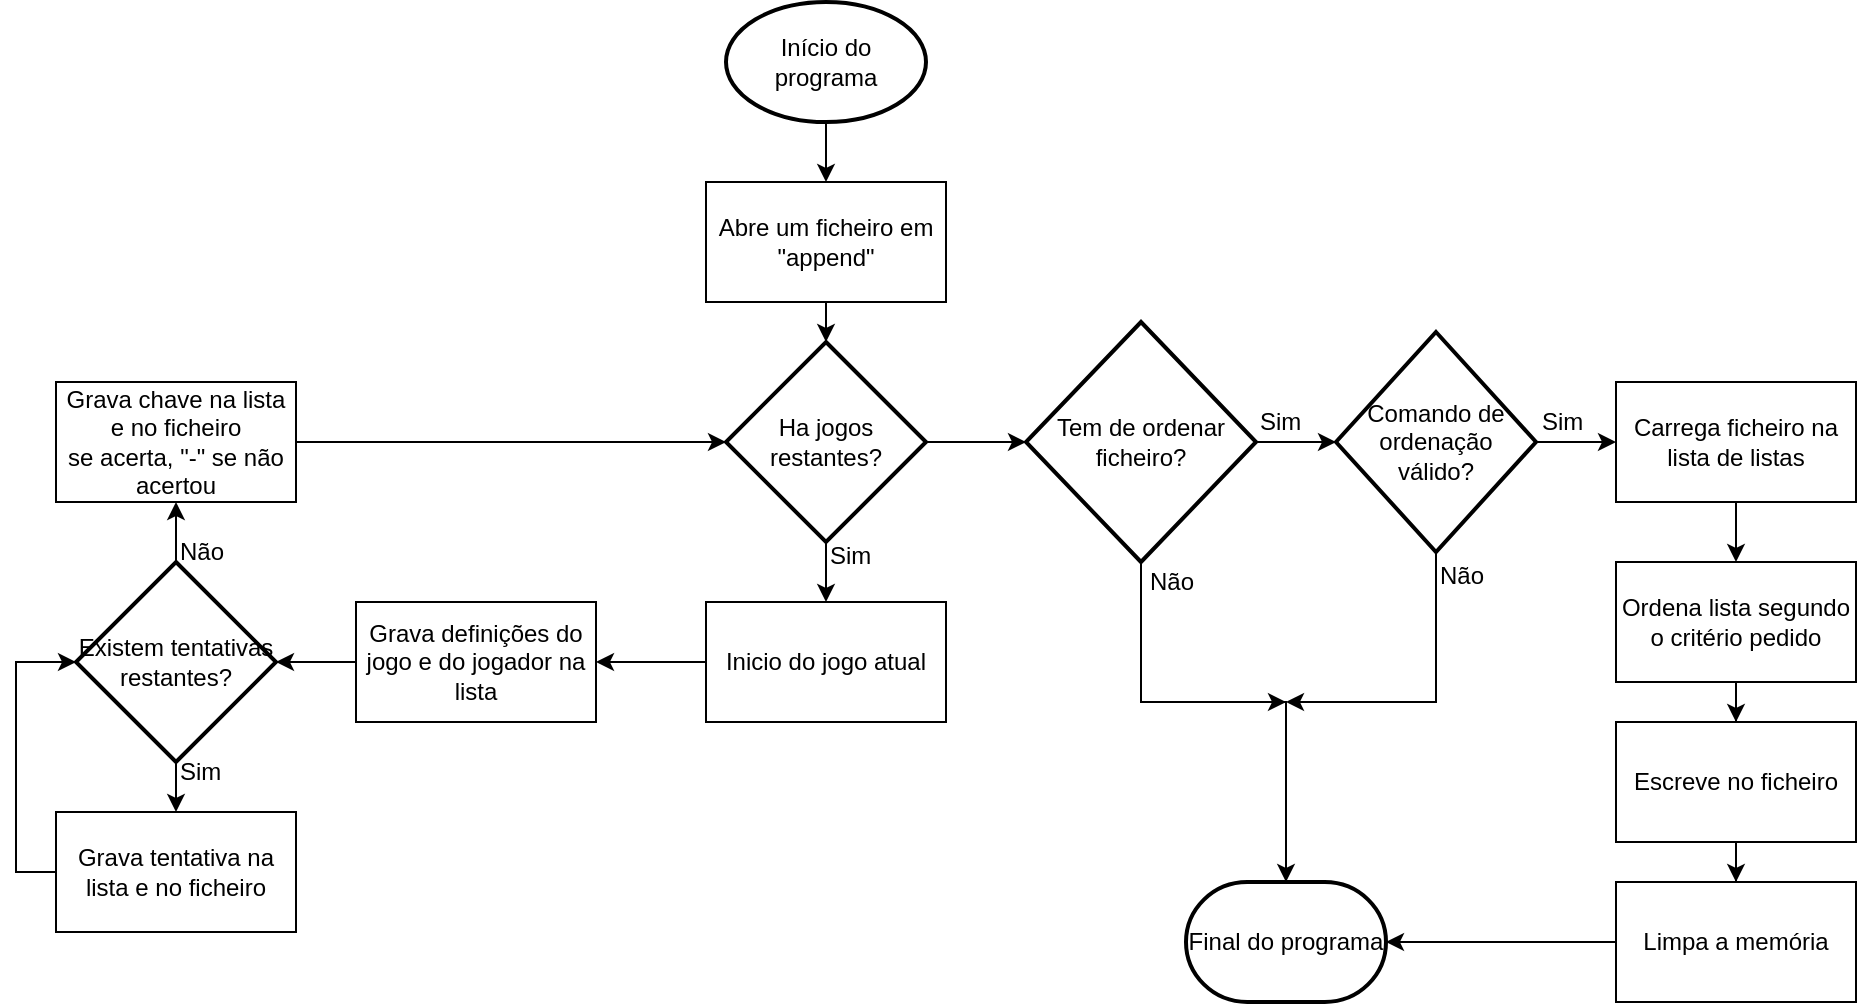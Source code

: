 <mxfile version="10.6.8" type="device"><diagram id="uLj3AfKqxtZsY_fLGoGD" name="Page-1"><mxGraphModel dx="1200" dy="1559" grid="1" gridSize="10" guides="1" tooltips="1" connect="1" arrows="1" fold="1" page="1" pageScale="1" pageWidth="1100" pageHeight="850" math="0" shadow="0"><root><mxCell id="0"/><mxCell id="1" parent="0"/><mxCell id="b0vu9UNq8JYacKCGojB9-38" value="" style="edgeStyle=orthogonalEdgeStyle;rounded=0;orthogonalLoop=1;jettySize=auto;html=1;" parent="1" source="b0vu9UNq8JYacKCGojB9-2" target="b0vu9UNq8JYacKCGojB9-12" edge="1"><mxGeometry relative="1" as="geometry"/></mxCell><mxCell id="b0vu9UNq8JYacKCGojB9-2" value="Início do programa" style="strokeWidth=2;html=1;shape=mxgraph.flowchart.start_1;whiteSpace=wrap;" parent="1" vertex="1"><mxGeometry x="370" y="-40" width="100" height="60" as="geometry"/></mxCell><mxCell id="b0vu9UNq8JYacKCGojB9-18" value="" style="edgeStyle=orthogonalEdgeStyle;rounded=0;orthogonalLoop=1;jettySize=auto;html=1;" parent="1" source="b0vu9UNq8JYacKCGojB9-3" target="b0vu9UNq8JYacKCGojB9-5" edge="1"><mxGeometry relative="1" as="geometry"/></mxCell><mxCell id="b0vu9UNq8JYacKCGojB9-3" value="Inicio do jogo atual" style="rounded=0;whiteSpace=wrap;html=1;" parent="1" vertex="1"><mxGeometry x="360" y="260" width="120" height="60" as="geometry"/></mxCell><mxCell id="b0vu9UNq8JYacKCGojB9-19" value="" style="edgeStyle=orthogonalEdgeStyle;rounded=0;orthogonalLoop=1;jettySize=auto;html=1;" parent="1" source="b0vu9UNq8JYacKCGojB9-5" target="b0vu9UNq8JYacKCGojB9-7" edge="1"><mxGeometry relative="1" as="geometry"/></mxCell><mxCell id="b0vu9UNq8JYacKCGojB9-5" value="Grava definições do jogo e do jogador na lista" style="rounded=0;whiteSpace=wrap;html=1;" parent="1" vertex="1"><mxGeometry x="185" y="260" width="120" height="60" as="geometry"/></mxCell><mxCell id="b0vu9UNq8JYacKCGojB9-21" value="" style="edgeStyle=orthogonalEdgeStyle;rounded=0;orthogonalLoop=1;jettySize=auto;html=1;" parent="1" source="b0vu9UNq8JYacKCGojB9-7" target="b0vu9UNq8JYacKCGojB9-9" edge="1"><mxGeometry relative="1" as="geometry"/></mxCell><mxCell id="b0vu9UNq8JYacKCGojB9-41" value="" style="edgeStyle=orthogonalEdgeStyle;rounded=0;orthogonalLoop=1;jettySize=auto;html=1;" parent="1" source="b0vu9UNq8JYacKCGojB9-7" target="b0vu9UNq8JYacKCGojB9-8" edge="1"><mxGeometry relative="1" as="geometry"/></mxCell><mxCell id="b0vu9UNq8JYacKCGojB9-7" value="Existem tentativas restantes?" style="strokeWidth=2;html=1;shape=mxgraph.flowchart.decision;whiteSpace=wrap;" parent="1" vertex="1"><mxGeometry x="45" y="240" width="100" height="100" as="geometry"/></mxCell><mxCell id="b0vu9UNq8JYacKCGojB9-42" style="edgeStyle=orthogonalEdgeStyle;rounded=0;orthogonalLoop=1;jettySize=auto;html=1;exitX=1;exitY=0.5;exitDx=0;exitDy=0;entryX=0;entryY=0.5;entryDx=0;entryDy=0;entryPerimeter=0;" parent="1" source="b0vu9UNq8JYacKCGojB9-8" target="b0vu9UNq8JYacKCGojB9-15" edge="1"><mxGeometry relative="1" as="geometry"/></mxCell><mxCell id="b0vu9UNq8JYacKCGojB9-8" value="Grava chave na lista e no ficheiro&lt;br&gt;se acerta, &quot;-&quot; se não acertou" style="rounded=0;whiteSpace=wrap;html=1;" parent="1" vertex="1"><mxGeometry x="35" y="150" width="120" height="60" as="geometry"/></mxCell><mxCell id="b0vu9UNq8JYacKCGojB9-43" style="edgeStyle=orthogonalEdgeStyle;rounded=0;orthogonalLoop=1;jettySize=auto;html=1;exitX=0;exitY=0.5;exitDx=0;exitDy=0;entryX=0;entryY=0.5;entryDx=0;entryDy=0;entryPerimeter=0;" parent="1" source="b0vu9UNq8JYacKCGojB9-9" target="b0vu9UNq8JYacKCGojB9-7" edge="1"><mxGeometry relative="1" as="geometry"/></mxCell><mxCell id="b0vu9UNq8JYacKCGojB9-9" value="Grava tentativa na lista e no ficheiro" style="rounded=0;whiteSpace=wrap;html=1;" parent="1" vertex="1"><mxGeometry x="35" y="365" width="120" height="60" as="geometry"/></mxCell><mxCell id="b0vu9UNq8JYacKCGojB9-37" value="" style="edgeStyle=orthogonalEdgeStyle;rounded=0;orthogonalLoop=1;jettySize=auto;html=1;" parent="1" source="b0vu9UNq8JYacKCGojB9-12" target="b0vu9UNq8JYacKCGojB9-15" edge="1"><mxGeometry relative="1" as="geometry"/></mxCell><mxCell id="b0vu9UNq8JYacKCGojB9-12" value="Abre um ficheiro em &quot;append&quot;" style="rounded=0;whiteSpace=wrap;html=1;" parent="1" vertex="1"><mxGeometry x="360" y="50" width="120" height="60" as="geometry"/></mxCell><mxCell id="b0vu9UNq8JYacKCGojB9-40" value="" style="edgeStyle=orthogonalEdgeStyle;rounded=0;orthogonalLoop=1;jettySize=auto;html=1;" parent="1" source="b0vu9UNq8JYacKCGojB9-15" target="b0vu9UNq8JYacKCGojB9-3" edge="1"><mxGeometry relative="1" as="geometry"/></mxCell><mxCell id="b0vu9UNq8JYacKCGojB9-57" value="" style="edgeStyle=orthogonalEdgeStyle;rounded=0;orthogonalLoop=1;jettySize=auto;html=1;" parent="1" source="b0vu9UNq8JYacKCGojB9-15" target="b0vu9UNq8JYacKCGojB9-50" edge="1"><mxGeometry relative="1" as="geometry"/></mxCell><mxCell id="b0vu9UNq8JYacKCGojB9-15" value="Ha jogos restantes?" style="strokeWidth=2;html=1;shape=mxgraph.flowchart.decision;whiteSpace=wrap;" parent="1" vertex="1"><mxGeometry x="370" y="130" width="100" height="100" as="geometry"/></mxCell><mxCell id="b0vu9UNq8JYacKCGojB9-26" value="Final do programa" style="strokeWidth=2;html=1;shape=mxgraph.flowchart.terminator;whiteSpace=wrap;" parent="1" vertex="1"><mxGeometry x="600" y="400" width="100" height="60" as="geometry"/></mxCell><mxCell id="b0vu9UNq8JYacKCGojB9-31" value="Sim" style="text;html=1;resizable=0;points=[];autosize=1;align=left;verticalAlign=top;spacingTop=-4;" parent="1" vertex="1"><mxGeometry x="95" y="335" width="40" height="20" as="geometry"/></mxCell><mxCell id="b0vu9UNq8JYacKCGojB9-32" value="Não" style="text;html=1;resizable=0;points=[];autosize=1;align=left;verticalAlign=top;spacingTop=-4;" parent="1" vertex="1"><mxGeometry x="95" y="225" width="40" height="20" as="geometry"/></mxCell><mxCell id="b0vu9UNq8JYacKCGojB9-44" value="Sim" style="text;html=1;resizable=0;points=[];autosize=1;align=left;verticalAlign=top;spacingTop=-4;" parent="1" vertex="1"><mxGeometry x="420" y="227" width="40" height="20" as="geometry"/></mxCell><mxCell id="b0vu9UNq8JYacKCGojB9-47" value="Não" style="text;html=1;resizable=0;points=[];autosize=1;align=left;verticalAlign=top;spacingTop=-4;" parent="1" vertex="1"><mxGeometry x="580" y="240" width="40" height="20" as="geometry"/></mxCell><mxCell id="b0vu9UNq8JYacKCGojB9-49" value="" style="edgeStyle=orthogonalEdgeStyle;rounded=0;orthogonalLoop=1;jettySize=auto;html=1;" parent="1" source="b0vu9UNq8JYacKCGojB9-50" target="b0vu9UNq8JYacKCGojB9-52" edge="1"><mxGeometry relative="1" as="geometry"/></mxCell><mxCell id="b0vu9UNq8JYacKCGojB9-65" style="edgeStyle=orthogonalEdgeStyle;rounded=0;orthogonalLoop=1;jettySize=auto;html=1;exitX=0.5;exitY=1;exitDx=0;exitDy=0;exitPerimeter=0;" parent="1" source="b0vu9UNq8JYacKCGojB9-50" edge="1"><mxGeometry relative="1" as="geometry"><mxPoint x="650" y="310" as="targetPoint"/><Array as="points"><mxPoint x="578" y="310"/></Array></mxGeometry></mxCell><mxCell id="b0vu9UNq8JYacKCGojB9-67" style="edgeStyle=orthogonalEdgeStyle;rounded=0;orthogonalLoop=1;jettySize=auto;html=1;exitX=0.5;exitY=1;exitDx=0;exitDy=0;exitPerimeter=0;entryX=0.5;entryY=0;entryDx=0;entryDy=0;entryPerimeter=0;" parent="1" source="b0vu9UNq8JYacKCGojB9-50" target="b0vu9UNq8JYacKCGojB9-26" edge="1"><mxGeometry relative="1" as="geometry"><Array as="points"><mxPoint x="578" y="310"/><mxPoint x="650" y="310"/></Array></mxGeometry></mxCell><mxCell id="b0vu9UNq8JYacKCGojB9-50" value="Tem de ordenar ficheiro?" style="strokeWidth=2;html=1;shape=mxgraph.flowchart.decision;whiteSpace=wrap;" parent="1" vertex="1"><mxGeometry x="520" y="120" width="115" height="120" as="geometry"/></mxCell><mxCell id="b0vu9UNq8JYacKCGojB9-51" value="" style="edgeStyle=orthogonalEdgeStyle;rounded=0;orthogonalLoop=1;jettySize=auto;html=1;" parent="1" source="b0vu9UNq8JYacKCGojB9-52" target="b0vu9UNq8JYacKCGojB9-55" edge="1"><mxGeometry relative="1" as="geometry"/></mxCell><mxCell id="b0vu9UNq8JYacKCGojB9-66" style="edgeStyle=orthogonalEdgeStyle;rounded=0;orthogonalLoop=1;jettySize=auto;html=1;exitX=0.5;exitY=1;exitDx=0;exitDy=0;exitPerimeter=0;" parent="1" source="b0vu9UNq8JYacKCGojB9-52" edge="1"><mxGeometry relative="1" as="geometry"><mxPoint x="650" y="310" as="targetPoint"/><Array as="points"><mxPoint x="725" y="310"/></Array></mxGeometry></mxCell><mxCell id="b0vu9UNq8JYacKCGojB9-52" value="Comando de ordenação válido?" style="strokeWidth=2;html=1;shape=mxgraph.flowchart.decision;whiteSpace=wrap;" parent="1" vertex="1"><mxGeometry x="675" y="125" width="100" height="110" as="geometry"/></mxCell><mxCell id="b0vu9UNq8JYacKCGojB9-53" value="Sim" style="text;html=1;resizable=0;points=[];autosize=1;align=left;verticalAlign=top;spacingTop=-4;" parent="1" vertex="1"><mxGeometry x="635" y="160" width="40" height="20" as="geometry"/></mxCell><mxCell id="b0vu9UNq8JYacKCGojB9-63" value="" style="edgeStyle=orthogonalEdgeStyle;rounded=0;orthogonalLoop=1;jettySize=auto;html=1;" parent="1" source="b0vu9UNq8JYacKCGojB9-55" target="b0vu9UNq8JYacKCGojB9-59" edge="1"><mxGeometry relative="1" as="geometry"/></mxCell><mxCell id="b0vu9UNq8JYacKCGojB9-55" value="Carrega ficheiro na lista de listas" style="rounded=0;whiteSpace=wrap;html=1;" parent="1" vertex="1"><mxGeometry x="815" y="150" width="120" height="60" as="geometry"/></mxCell><mxCell id="b0vu9UNq8JYacKCGojB9-56" value="Não" style="text;html=1;resizable=0;points=[];autosize=1;align=left;verticalAlign=top;spacingTop=-4;" parent="1" vertex="1"><mxGeometry x="725" y="237" width="40" height="20" as="geometry"/></mxCell><mxCell id="b0vu9UNq8JYacKCGojB9-58" value="" style="edgeStyle=orthogonalEdgeStyle;rounded=0;orthogonalLoop=1;jettySize=auto;html=1;" parent="1" source="b0vu9UNq8JYacKCGojB9-59" target="b0vu9UNq8JYacKCGojB9-61" edge="1"><mxGeometry relative="1" as="geometry"/></mxCell><mxCell id="b0vu9UNq8JYacKCGojB9-59" value="Ordena lista segundo o critério pedido" style="rounded=0;whiteSpace=wrap;html=1;" parent="1" vertex="1"><mxGeometry x="815" y="240" width="120" height="60" as="geometry"/></mxCell><mxCell id="b0vu9UNq8JYacKCGojB9-60" value="" style="edgeStyle=orthogonalEdgeStyle;rounded=0;orthogonalLoop=1;jettySize=auto;html=1;" parent="1" source="b0vu9UNq8JYacKCGojB9-61" target="b0vu9UNq8JYacKCGojB9-62" edge="1"><mxGeometry relative="1" as="geometry"/></mxCell><mxCell id="b0vu9UNq8JYacKCGojB9-61" value="Escreve no ficheiro" style="rounded=0;whiteSpace=wrap;html=1;" parent="1" vertex="1"><mxGeometry x="815" y="320" width="120" height="60" as="geometry"/></mxCell><mxCell id="b0vu9UNq8JYacKCGojB9-69" value="" style="edgeStyle=orthogonalEdgeStyle;rounded=0;orthogonalLoop=1;jettySize=auto;html=1;entryX=1;entryY=0.5;entryDx=0;entryDy=0;entryPerimeter=0;" parent="1" source="b0vu9UNq8JYacKCGojB9-62" target="b0vu9UNq8JYacKCGojB9-26" edge="1"><mxGeometry relative="1" as="geometry"><mxPoint x="735" y="430" as="targetPoint"/></mxGeometry></mxCell><mxCell id="b0vu9UNq8JYacKCGojB9-62" value="Limpa a memória" style="rounded=0;whiteSpace=wrap;html=1;" parent="1" vertex="1"><mxGeometry x="815" y="400" width="120" height="60" as="geometry"/></mxCell><mxCell id="b0vu9UNq8JYacKCGojB9-64" value="Sim" style="text;html=1;resizable=0;points=[];autosize=1;align=left;verticalAlign=top;spacingTop=-4;" parent="1" vertex="1"><mxGeometry x="776" y="160" width="40" height="20" as="geometry"/></mxCell></root></mxGraphModel></diagram></mxfile>